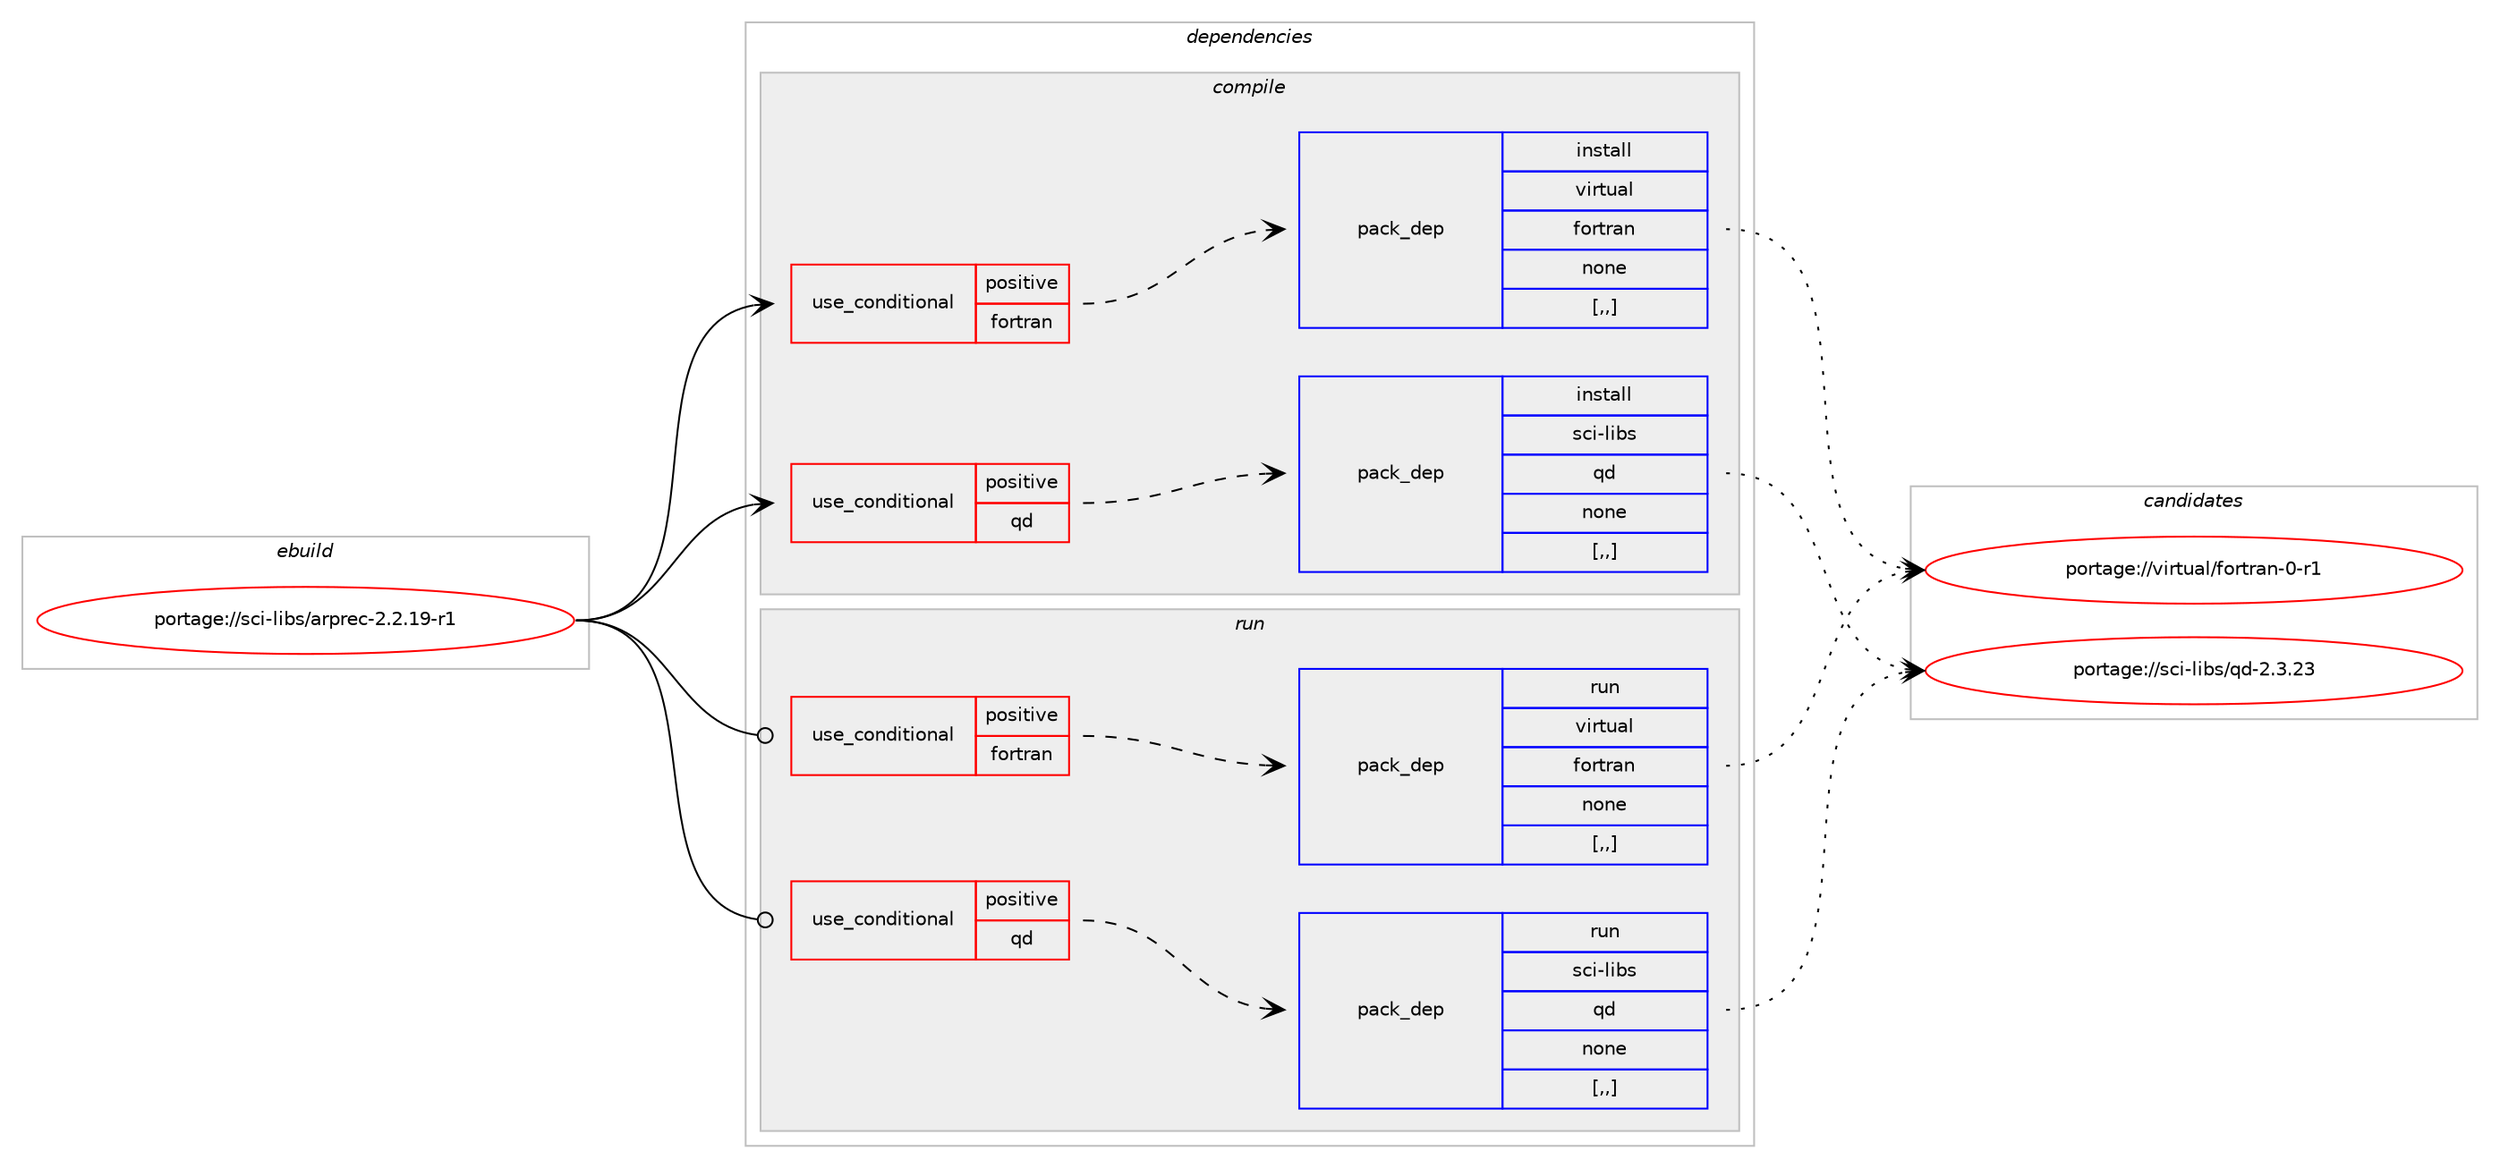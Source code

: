 digraph prolog {

# *************
# Graph options
# *************

newrank=true;
concentrate=true;
compound=true;
graph [rankdir=LR,fontname=Helvetica,fontsize=10,ranksep=1.5];#, ranksep=2.5, nodesep=0.2];
edge  [arrowhead=vee];
node  [fontname=Helvetica,fontsize=10];

# **********
# The ebuild
# **********

subgraph cluster_leftcol {
color=gray;
label=<<i>ebuild</i>>;
id [label="portage://sci-libs/arprec-2.2.19-r1", color=red, width=4, href="../sci-libs/arprec-2.2.19-r1.svg"];
}

# ****************
# The dependencies
# ****************

subgraph cluster_midcol {
color=gray;
label=<<i>dependencies</i>>;
subgraph cluster_compile {
fillcolor="#eeeeee";
style=filled;
label=<<i>compile</i>>;
subgraph cond105546 {
dependency399839 [label=<<TABLE BORDER="0" CELLBORDER="1" CELLSPACING="0" CELLPADDING="4"><TR><TD ROWSPAN="3" CELLPADDING="10">use_conditional</TD></TR><TR><TD>positive</TD></TR><TR><TD>fortran</TD></TR></TABLE>>, shape=none, color=red];
subgraph pack291447 {
dependency399840 [label=<<TABLE BORDER="0" CELLBORDER="1" CELLSPACING="0" CELLPADDING="4" WIDTH="220"><TR><TD ROWSPAN="6" CELLPADDING="30">pack_dep</TD></TR><TR><TD WIDTH="110">install</TD></TR><TR><TD>virtual</TD></TR><TR><TD>fortran</TD></TR><TR><TD>none</TD></TR><TR><TD>[,,]</TD></TR></TABLE>>, shape=none, color=blue];
}
dependency399839:e -> dependency399840:w [weight=20,style="dashed",arrowhead="vee"];
}
id:e -> dependency399839:w [weight=20,style="solid",arrowhead="vee"];
subgraph cond105547 {
dependency399841 [label=<<TABLE BORDER="0" CELLBORDER="1" CELLSPACING="0" CELLPADDING="4"><TR><TD ROWSPAN="3" CELLPADDING="10">use_conditional</TD></TR><TR><TD>positive</TD></TR><TR><TD>qd</TD></TR></TABLE>>, shape=none, color=red];
subgraph pack291448 {
dependency399842 [label=<<TABLE BORDER="0" CELLBORDER="1" CELLSPACING="0" CELLPADDING="4" WIDTH="220"><TR><TD ROWSPAN="6" CELLPADDING="30">pack_dep</TD></TR><TR><TD WIDTH="110">install</TD></TR><TR><TD>sci-libs</TD></TR><TR><TD>qd</TD></TR><TR><TD>none</TD></TR><TR><TD>[,,]</TD></TR></TABLE>>, shape=none, color=blue];
}
dependency399841:e -> dependency399842:w [weight=20,style="dashed",arrowhead="vee"];
}
id:e -> dependency399841:w [weight=20,style="solid",arrowhead="vee"];
}
subgraph cluster_compileandrun {
fillcolor="#eeeeee";
style=filled;
label=<<i>compile and run</i>>;
}
subgraph cluster_run {
fillcolor="#eeeeee";
style=filled;
label=<<i>run</i>>;
subgraph cond105548 {
dependency399843 [label=<<TABLE BORDER="0" CELLBORDER="1" CELLSPACING="0" CELLPADDING="4"><TR><TD ROWSPAN="3" CELLPADDING="10">use_conditional</TD></TR><TR><TD>positive</TD></TR><TR><TD>fortran</TD></TR></TABLE>>, shape=none, color=red];
subgraph pack291449 {
dependency399844 [label=<<TABLE BORDER="0" CELLBORDER="1" CELLSPACING="0" CELLPADDING="4" WIDTH="220"><TR><TD ROWSPAN="6" CELLPADDING="30">pack_dep</TD></TR><TR><TD WIDTH="110">run</TD></TR><TR><TD>virtual</TD></TR><TR><TD>fortran</TD></TR><TR><TD>none</TD></TR><TR><TD>[,,]</TD></TR></TABLE>>, shape=none, color=blue];
}
dependency399843:e -> dependency399844:w [weight=20,style="dashed",arrowhead="vee"];
}
id:e -> dependency399843:w [weight=20,style="solid",arrowhead="odot"];
subgraph cond105549 {
dependency399845 [label=<<TABLE BORDER="0" CELLBORDER="1" CELLSPACING="0" CELLPADDING="4"><TR><TD ROWSPAN="3" CELLPADDING="10">use_conditional</TD></TR><TR><TD>positive</TD></TR><TR><TD>qd</TD></TR></TABLE>>, shape=none, color=red];
subgraph pack291450 {
dependency399846 [label=<<TABLE BORDER="0" CELLBORDER="1" CELLSPACING="0" CELLPADDING="4" WIDTH="220"><TR><TD ROWSPAN="6" CELLPADDING="30">pack_dep</TD></TR><TR><TD WIDTH="110">run</TD></TR><TR><TD>sci-libs</TD></TR><TR><TD>qd</TD></TR><TR><TD>none</TD></TR><TR><TD>[,,]</TD></TR></TABLE>>, shape=none, color=blue];
}
dependency399845:e -> dependency399846:w [weight=20,style="dashed",arrowhead="vee"];
}
id:e -> dependency399845:w [weight=20,style="solid",arrowhead="odot"];
}
}

# **************
# The candidates
# **************

subgraph cluster_choices {
rank=same;
color=gray;
label=<<i>candidates</i>>;

subgraph choice291447 {
color=black;
nodesep=1;
choice11810511411611797108471021111141161149711045484511449 [label="portage://virtual/fortran-0-r1", color=red, width=4,href="../virtual/fortran-0-r1.svg"];
dependency399840:e -> choice11810511411611797108471021111141161149711045484511449:w [style=dotted,weight="100"];
}
subgraph choice291448 {
color=black;
nodesep=1;
choice1159910545108105981154711310045504651465051 [label="portage://sci-libs/qd-2.3.23", color=red, width=4,href="../sci-libs/qd-2.3.23.svg"];
dependency399842:e -> choice1159910545108105981154711310045504651465051:w [style=dotted,weight="100"];
}
subgraph choice291449 {
color=black;
nodesep=1;
choice11810511411611797108471021111141161149711045484511449 [label="portage://virtual/fortran-0-r1", color=red, width=4,href="../virtual/fortran-0-r1.svg"];
dependency399844:e -> choice11810511411611797108471021111141161149711045484511449:w [style=dotted,weight="100"];
}
subgraph choice291450 {
color=black;
nodesep=1;
choice1159910545108105981154711310045504651465051 [label="portage://sci-libs/qd-2.3.23", color=red, width=4,href="../sci-libs/qd-2.3.23.svg"];
dependency399846:e -> choice1159910545108105981154711310045504651465051:w [style=dotted,weight="100"];
}
}

}
